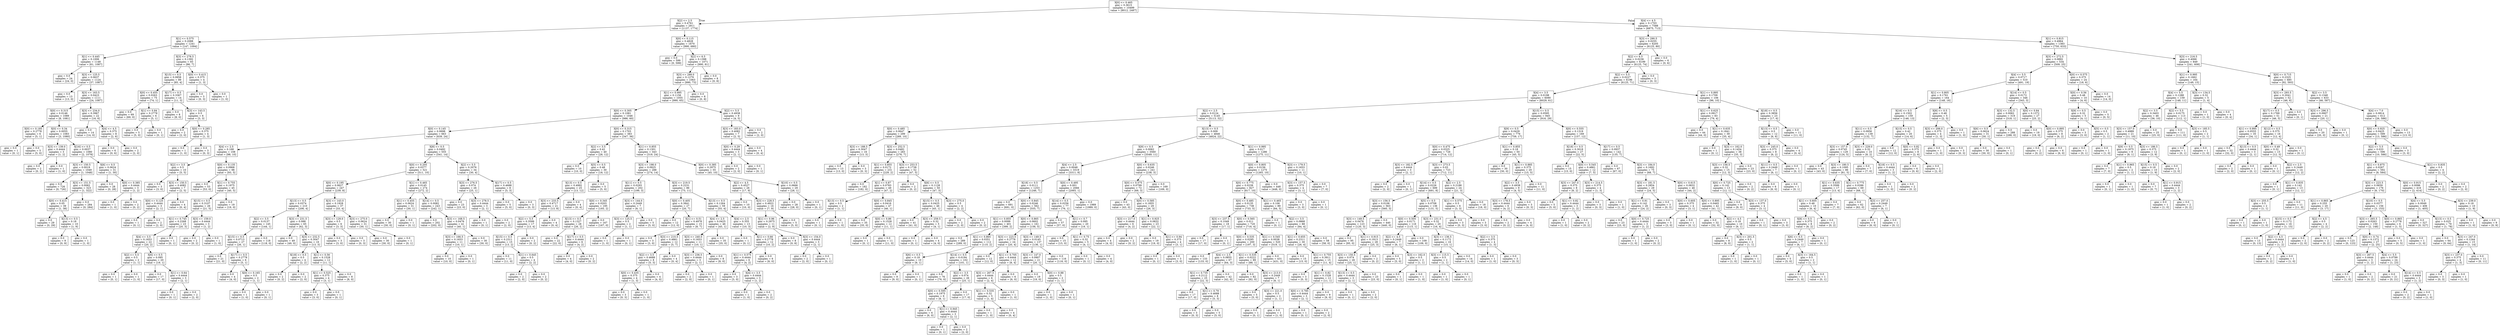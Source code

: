digraph Tree {
node [shape=box] ;
0 [label="X[0] <= 0.465\ngini = 0.3615\nsamples = 10499\nvalue = [8012, 2487]"] ;
1 [label="X[2] <= 2.5\ngini = 0.4761\nsamples = 2911\nvalue = [1137, 1774]"] ;
0 -> 1 [labeldistance=2.5, labelangle=45, headlabel="True"] ;
2 [label="X[1] <= 0.575\ngini = 0.2088\nsamples = 1241\nvalue = [147, 1094]"] ;
1 -> 2 ;
3 [label="X[1] <= 0.445\ngini = 0.1006\nsamples = 1148\nvalue = [61, 1087]"] ;
2 -> 3 ;
4 [label="gini = 0.0\nsamples = 24\nvalue = [24, 0]"] ;
3 -> 4 ;
5 [label="X[3] <= 125.5\ngini = 0.0637\nsamples = 1124\nvalue = [37, 1087]"] ;
3 -> 5 ;
6 [label="gini = 0.0\nsamples = 13\nvalue = [13, 0]"] ;
5 -> 6 ;
7 [label="X[3] <= 163.5\ngini = 0.0423\nsamples = 1111\nvalue = [24, 1087]"] ;
5 -> 7 ;
8 [label="X[0] <= 0.315\ngini = 0.0146\nsamples = 1089\nvalue = [8, 1081]"] ;
7 -> 8 ;
9 [label="X[0] <= 0.185\ngini = 0.2778\nsamples = 6\nvalue = [5, 1]"] ;
8 -> 9 ;
10 [label="gini = 0.0\nsamples = 1\nvalue = [0, 1]"] ;
9 -> 10 ;
11 [label="gini = 0.0\nsamples = 5\nvalue = [5, 0]"] ;
9 -> 11 ;
12 [label="X[0] <= 0.34\ngini = 0.0055\nsamples = 1083\nvalue = [3, 1080]"] ;
8 -> 12 ;
13 [label="X[3] <= 139.0\ngini = 0.4444\nsamples = 3\nvalue = [1, 2]"] ;
12 -> 13 ;
14 [label="gini = 0.0\nsamples = 2\nvalue = [0, 2]"] ;
13 -> 14 ;
15 [label="gini = 0.0\nsamples = 1\nvalue = [1, 0]"] ;
13 -> 15 ;
16 [label="X[16] <= 0.5\ngini = 0.0037\nsamples = 1080\nvalue = [2, 1078]"] ;
12 -> 16 ;
17 [label="X[3] <= 150.5\ngini = 0.0019\nsamples = 1049\nvalue = [1, 1048]"] ;
16 -> 17 ;
18 [label="gini = 0.0\nsamples = 726\nvalue = [0, 726]"] ;
17 -> 18 ;
19 [label="X[3] <= 151.5\ngini = 0.0062\nsamples = 323\nvalue = [1, 322]"] ;
17 -> 19 ;
20 [label="X[0] <= 0.415\ngini = 0.05\nsamples = 39\nvalue = [1, 38]"] ;
19 -> 20 ;
21 [label="gini = 0.0\nsamples = 29\nvalue = [0, 29]"] ;
20 -> 21 ;
22 [label="X[13] <= 0.5\ngini = 0.18\nsamples = 10\nvalue = [1, 9]"] ;
20 -> 22 ;
23 [label="gini = 0.0\nsamples = 9\nvalue = [0, 9]"] ;
22 -> 23 ;
24 [label="gini = 0.0\nsamples = 1\nvalue = [1, 0]"] ;
22 -> 24 ;
25 [label="gini = 0.0\nsamples = 284\nvalue = [0, 284]"] ;
19 -> 25 ;
26 [label="X[6] <= 0.5\ngini = 0.0624\nsamples = 31\nvalue = [1, 30]"] ;
16 -> 26 ;
27 [label="gini = 0.0\nsamples = 28\nvalue = [0, 28]"] ;
26 -> 27 ;
28 [label="X[0] <= 0.385\ngini = 0.4444\nsamples = 3\nvalue = [1, 2]"] ;
26 -> 28 ;
29 [label="gini = 0.0\nsamples = 1\nvalue = [1, 0]"] ;
28 -> 29 ;
30 [label="gini = 0.0\nsamples = 2\nvalue = [0, 2]"] ;
28 -> 30 ;
31 [label="X[3] <= 234.0\ngini = 0.3967\nsamples = 22\nvalue = [16, 6]"] ;
7 -> 31 ;
32 [label="gini = 0.0\nsamples = 14\nvalue = [14, 0]"] ;
31 -> 32 ;
33 [label="X[4] <= 4.5\ngini = 0.375\nsamples = 8\nvalue = [2, 6]"] ;
31 -> 33 ;
34 [label="gini = 0.0\nsamples = 6\nvalue = [0, 6]"] ;
33 -> 34 ;
35 [label="gini = 0.0\nsamples = 2\nvalue = [2, 0]"] ;
33 -> 35 ;
36 [label="X[3] <= 278.5\ngini = 0.1392\nsamples = 93\nvalue = [86, 7]"] ;
2 -> 36 ;
37 [label="X[15] <= 0.5\ngini = 0.0858\nsamples = 89\nvalue = [85, 4]"] ;
36 -> 37 ;
38 [label="X[0] <= 0.455\ngini = 0.0263\nsamples = 75\nvalue = [74, 1]"] ;
37 -> 38 ;
39 [label="gini = 0.0\nsamples = 69\nvalue = [69, 0]"] ;
38 -> 39 ;
40 [label="X[1] <= 0.84\ngini = 0.2778\nsamples = 6\nvalue = [5, 1]"] ;
38 -> 40 ;
41 [label="gini = 0.0\nsamples = 5\nvalue = [5, 0]"] ;
40 -> 41 ;
42 [label="gini = 0.0\nsamples = 1\nvalue = [0, 1]"] ;
40 -> 42 ;
43 [label="X[17] <= 0.5\ngini = 0.3367\nsamples = 14\nvalue = [11, 3]"] ;
37 -> 43 ;
44 [label="gini = 0.0\nsamples = 8\nvalue = [8, 0]"] ;
43 -> 44 ;
45 [label="X[3] <= 143.5\ngini = 0.5\nsamples = 6\nvalue = [3, 3]"] ;
43 -> 45 ;
46 [label="gini = 0.0\nsamples = 2\nvalue = [2, 0]"] ;
45 -> 46 ;
47 [label="X[0] <= 0.285\ngini = 0.375\nsamples = 4\nvalue = [1, 3]"] ;
45 -> 47 ;
48 [label="gini = 0.0\nsamples = 1\nvalue = [1, 0]"] ;
47 -> 48 ;
49 [label="gini = 0.0\nsamples = 3\nvalue = [0, 3]"] ;
47 -> 49 ;
50 [label="X[0] <= 0.415\ngini = 0.375\nsamples = 4\nvalue = [1, 3]"] ;
36 -> 50 ;
51 [label="gini = 0.0\nsamples = 3\nvalue = [0, 3]"] ;
50 -> 51 ;
52 [label="gini = 0.0\nsamples = 1\nvalue = [1, 0]"] ;
50 -> 52 ;
53 [label="X[0] <= 0.115\ngini = 0.4828\nsamples = 1670\nvalue = [990, 680]"] ;
1 -> 53 ;
54 [label="gini = 0.0\nsamples = 599\nvalue = [0, 599]"] ;
53 -> 54 ;
55 [label="X[2] <= 6.5\ngini = 0.1398\nsamples = 1071\nvalue = [990, 81]"] ;
53 -> 55 ;
56 [label="X[3] <= 289.0\ngini = 0.1279\nsamples = 1063\nvalue = [990, 73]"] ;
55 -> 56 ;
57 [label="X[1] <= 0.995\ngini = 0.1156\nsamples = 1055\nvalue = [990, 65]"] ;
56 -> 57 ;
58 [label="X[0] <= 0.305\ngini = 0.1081\nsamples = 1046\nvalue = [986, 60]"] ;
57 -> 58 ;
59 [label="X[0] <= 0.145\ngini = 0.0698\nsamples = 663\nvalue = [639, 24]"] ;
58 -> 59 ;
60 [label="X[4] <= 2.5\ngini = 0.168\nsamples = 108\nvalue = [98, 10]"] ;
59 -> 60 ;
61 [label="X[2] <= 3.5\ngini = 0.5\nsamples = 10\nvalue = [5, 5]"] ;
60 -> 61 ;
62 [label="gini = 0.0\nsamples = 3\nvalue = [3, 0]"] ;
61 -> 62 ;
63 [label="X[3] <= 150.5\ngini = 0.4082\nsamples = 7\nvalue = [2, 5]"] ;
61 -> 63 ;
64 [label="X[0] <= 0.125\ngini = 0.4444\nsamples = 3\nvalue = [2, 1]"] ;
63 -> 64 ;
65 [label="gini = 0.0\nsamples = 1\nvalue = [0, 1]"] ;
64 -> 65 ;
66 [label="gini = 0.0\nsamples = 2\nvalue = [2, 0]"] ;
64 -> 66 ;
67 [label="gini = 0.0\nsamples = 4\nvalue = [0, 4]"] ;
63 -> 67 ;
68 [label="X[0] <= 0.135\ngini = 0.0968\nsamples = 98\nvalue = [93, 5]"] ;
60 -> 68 ;
69 [label="gini = 0.0\nsamples = 53\nvalue = [53, 0]"] ;
68 -> 69 ;
70 [label="X[1] <= 0.755\ngini = 0.1975\nsamples = 45\nvalue = [40, 5]"] ;
68 -> 70 ;
71 [label="X[15] <= 0.5\ngini = 0.3107\nsamples = 26\nvalue = [21, 5]"] ;
70 -> 71 ;
72 [label="X[1] <= 0.745\ngini = 0.2268\nsamples = 23\nvalue = [20, 3]"] ;
71 -> 72 ;
73 [label="X[4] <= 3.5\ngini = 0.1653\nsamples = 22\nvalue = [20, 2]"] ;
72 -> 73 ;
74 [label="X[2] <= 5.5\ngini = 0.5\nsamples = 2\nvalue = [1, 1]"] ;
73 -> 74 ;
75 [label="gini = 0.0\nsamples = 1\nvalue = [0, 1]"] ;
74 -> 75 ;
76 [label="gini = 0.0\nsamples = 1\nvalue = [1, 0]"] ;
74 -> 76 ;
77 [label="X[6] <= 0.5\ngini = 0.095\nsamples = 20\nvalue = [19, 1]"] ;
73 -> 77 ;
78 [label="gini = 0.0\nsamples = 17\nvalue = [17, 0]"] ;
77 -> 78 ;
79 [label="X[1] <= 0.64\ngini = 0.4444\nsamples = 3\nvalue = [2, 1]"] ;
77 -> 79 ;
80 [label="gini = 0.0\nsamples = 1\nvalue = [0, 1]"] ;
79 -> 80 ;
81 [label="gini = 0.0\nsamples = 2\nvalue = [2, 0]"] ;
79 -> 81 ;
82 [label="gini = 0.0\nsamples = 1\nvalue = [0, 1]"] ;
72 -> 82 ;
83 [label="X[3] <= 159.0\ngini = 0.4444\nsamples = 3\nvalue = [1, 2]"] ;
71 -> 83 ;
84 [label="gini = 0.0\nsamples = 2\nvalue = [0, 2]"] ;
83 -> 84 ;
85 [label="gini = 0.0\nsamples = 1\nvalue = [1, 0]"] ;
83 -> 85 ;
86 [label="gini = 0.0\nsamples = 19\nvalue = [19, 0]"] ;
70 -> 86 ;
87 [label="X[8] <= 0.5\ngini = 0.0492\nsamples = 555\nvalue = [541, 14]"] ;
59 -> 87 ;
88 [label="X[0] <= 0.205\ngini = 0.0377\nsamples = 521\nvalue = [511, 10]"] ;
87 -> 88 ;
89 [label="X[0] <= 0.195\ngini = 0.0627\nsamples = 247\nvalue = [239, 8]"] ;
88 -> 89 ;
90 [label="X[13] <= 0.5\ngini = 0.0374\nsamples = 210\nvalue = [206, 4]"] ;
89 -> 90 ;
91 [label="X[2] <= 3.5\ngini = 0.0137\nsamples = 145\nvalue = [144, 1]"] ;
90 -> 91 ;
92 [label="X[15] <= 0.5\ngini = 0.0713\nsamples = 27\nvalue = [26, 1]"] ;
91 -> 92 ;
93 [label="gini = 0.0\nsamples = 21\nvalue = [21, 0]"] ;
92 -> 93 ;
94 [label="X[17] <= 0.5\ngini = 0.2778\nsamples = 6\nvalue = [5, 1]"] ;
92 -> 94 ;
95 [label="gini = 0.0\nsamples = 4\nvalue = [4, 0]"] ;
94 -> 95 ;
96 [label="X[0] <= 0.165\ngini = 0.5\nsamples = 2\nvalue = [1, 1]"] ;
94 -> 96 ;
97 [label="gini = 0.0\nsamples = 1\nvalue = [1, 0]"] ;
96 -> 97 ;
98 [label="gini = 0.0\nsamples = 1\nvalue = [0, 1]"] ;
96 -> 98 ;
99 [label="gini = 0.0\nsamples = 118\nvalue = [118, 0]"] ;
91 -> 99 ;
100 [label="X[3] <= 231.5\ngini = 0.088\nsamples = 65\nvalue = [62, 3]"] ;
90 -> 100 ;
101 [label="gini = 0.0\nsamples = 49\nvalue = [49, 0]"] ;
100 -> 101 ;
102 [label="X[3] <= 232.5\ngini = 0.3047\nsamples = 16\nvalue = [13, 3]"] ;
100 -> 102 ;
103 [label="X[18] <= 0.5\ngini = 0.5\nsamples = 4\nvalue = [2, 2]"] ;
102 -> 103 ;
104 [label="gini = 0.0\nsamples = 2\nvalue = [0, 2]"] ;
103 -> 104 ;
105 [label="gini = 0.0\nsamples = 2\nvalue = [2, 0]"] ;
103 -> 105 ;
106 [label="X[1] <= 0.56\ngini = 0.1528\nsamples = 12\nvalue = [11, 1]"] ;
102 -> 106 ;
107 [label="X[1] <= 0.525\ngini = 0.375\nsamples = 4\nvalue = [3, 1]"] ;
106 -> 107 ;
108 [label="gini = 0.0\nsamples = 3\nvalue = [3, 0]"] ;
107 -> 108 ;
109 [label="gini = 0.0\nsamples = 1\nvalue = [0, 1]"] ;
107 -> 109 ;
110 [label="gini = 0.0\nsamples = 8\nvalue = [8, 0]"] ;
106 -> 110 ;
111 [label="X[3] <= 143.0\ngini = 0.1928\nsamples = 37\nvalue = [33, 4]"] ;
89 -> 111 ;
112 [label="X[3] <= 129.0\ngini = 0.5\nsamples = 6\nvalue = [3, 3]"] ;
111 -> 112 ;
113 [label="gini = 0.0\nsamples = 3\nvalue = [3, 0]"] ;
112 -> 113 ;
114 [label="gini = 0.0\nsamples = 3\nvalue = [0, 3]"] ;
112 -> 114 ;
115 [label="X[3] <= 275.0\ngini = 0.0624\nsamples = 31\nvalue = [30, 1]"] ;
111 -> 115 ;
116 [label="gini = 0.0\nsamples = 30\nvalue = [30, 0]"] ;
115 -> 116 ;
117 [label="gini = 0.0\nsamples = 1\nvalue = [0, 1]"] ;
115 -> 117 ;
118 [label="X[1] <= 0.465\ngini = 0.0145\nsamples = 274\nvalue = [272, 2]"] ;
88 -> 118 ;
119 [label="X[1] <= 0.455\ngini = 0.0624\nsamples = 31\nvalue = [30, 1]"] ;
118 -> 119 ;
120 [label="gini = 0.0\nsamples = 30\nvalue = [30, 0]"] ;
119 -> 120 ;
121 [label="gini = 0.0\nsamples = 1\nvalue = [0, 1]"] ;
119 -> 121 ;
122 [label="X[14] <= 0.5\ngini = 0.0082\nsamples = 243\nvalue = [242, 1]"] ;
118 -> 122 ;
123 [label="gini = 0.0\nsamples = 202\nvalue = [202, 0]"] ;
122 -> 123 ;
124 [label="X[3] <= 168.5\ngini = 0.0476\nsamples = 41\nvalue = [40, 1]"] ;
122 -> 124 ;
125 [label="X[3] <= 166.5\ngini = 0.1653\nsamples = 11\nvalue = [10, 1]"] ;
124 -> 125 ;
126 [label="gini = 0.0\nsamples = 10\nvalue = [10, 0]"] ;
125 -> 126 ;
127 [label="gini = 0.0\nsamples = 1\nvalue = [0, 1]"] ;
125 -> 127 ;
128 [label="gini = 0.0\nsamples = 30\nvalue = [30, 0]"] ;
124 -> 128 ;
129 [label="X[2] <= 5.5\ngini = 0.2076\nsamples = 34\nvalue = [30, 4]"] ;
87 -> 129 ;
130 [label="X[3] <= 276.5\ngini = 0.074\nsamples = 26\nvalue = [25, 1]"] ;
129 -> 130 ;
131 [label="gini = 0.0\nsamples = 23\nvalue = [23, 0]"] ;
130 -> 131 ;
132 [label="X[3] <= 278.5\ngini = 0.4444\nsamples = 3\nvalue = [2, 1]"] ;
130 -> 132 ;
133 [label="gini = 0.0\nsamples = 1\nvalue = [0, 1]"] ;
132 -> 133 ;
134 [label="gini = 0.0\nsamples = 2\nvalue = [2, 0]"] ;
132 -> 134 ;
135 [label="X[17] <= 0.5\ngini = 0.4688\nsamples = 8\nvalue = [5, 3]"] ;
129 -> 135 ;
136 [label="gini = 0.0\nsamples = 5\nvalue = [5, 0]"] ;
135 -> 136 ;
137 [label="gini = 0.0\nsamples = 3\nvalue = [0, 3]"] ;
135 -> 137 ;
138 [label="X[0] <= 0.315\ngini = 0.1703\nsamples = 383\nvalue = [347, 36]"] ;
58 -> 138 ;
139 [label="X[2] <= 3.5\ngini = 0.42\nsamples = 40\nvalue = [28, 12]"] ;
138 -> 139 ;
140 [label="gini = 0.0\nsamples = 10\nvalue = [10, 0]"] ;
139 -> 140 ;
141 [label="X[5] <= 0.5\ngini = 0.48\nsamples = 30\nvalue = [18, 12]"] ;
139 -> 141 ;
142 [label="X[13] <= 0.5\ngini = 0.4992\nsamples = 25\nvalue = [13, 12]"] ;
141 -> 142 ;
143 [label="X[3] <= 233.5\ngini = 0.4717\nsamples = 21\nvalue = [13, 8]"] ;
142 -> 143 ;
144 [label="X[2] <= 5.5\ngini = 0.3599\nsamples = 17\nvalue = [13, 4]"] ;
143 -> 144 ;
145 [label="X[15] <= 0.5\ngini = 0.2311\nsamples = 15\nvalue = [13, 2]"] ;
144 -> 145 ;
146 [label="gini = 0.0\nsamples = 11\nvalue = [11, 0]"] ;
145 -> 146 ;
147 [label="X[1] <= 0.645\ngini = 0.5\nsamples = 4\nvalue = [2, 2]"] ;
145 -> 147 ;
148 [label="gini = 0.0\nsamples = 2\nvalue = [2, 0]"] ;
147 -> 148 ;
149 [label="gini = 0.0\nsamples = 2\nvalue = [0, 2]"] ;
147 -> 149 ;
150 [label="gini = 0.0\nsamples = 2\nvalue = [0, 2]"] ;
144 -> 150 ;
151 [label="gini = 0.0\nsamples = 4\nvalue = [0, 4]"] ;
143 -> 151 ;
152 [label="gini = 0.0\nsamples = 4\nvalue = [0, 4]"] ;
142 -> 152 ;
153 [label="gini = 0.0\nsamples = 5\nvalue = [5, 0]"] ;
141 -> 153 ;
154 [label="X[1] <= 0.855\ngini = 0.1301\nsamples = 343\nvalue = [319, 24]"] ;
138 -> 154 ;
155 [label="X[3] <= 198.0\ngini = 0.0925\nsamples = 288\nvalue = [274, 14]"] ;
154 -> 155 ;
156 [label="X[11] <= 0.5\ngini = 0.0293\nsamples = 202\nvalue = [199, 3]"] ;
155 -> 156 ;
157 [label="X[0] <= 0.345\ngini = 0.0203\nsamples = 195\nvalue = [193, 2]"] ;
156 -> 157 ;
158 [label="X[13] <= 0.5\ngini = 0.1327\nsamples = 28\nvalue = [26, 2]"] ;
157 -> 158 ;
159 [label="gini = 0.0\nsamples = 22\nvalue = [22, 0]"] ;
158 -> 159 ;
160 [label="X[17] <= 0.5\ngini = 0.4444\nsamples = 6\nvalue = [4, 2]"] ;
158 -> 160 ;
161 [label="gini = 0.0\nsamples = 4\nvalue = [4, 0]"] ;
160 -> 161 ;
162 [label="gini = 0.0\nsamples = 2\nvalue = [0, 2]"] ;
160 -> 162 ;
163 [label="gini = 0.0\nsamples = 167\nvalue = [167, 0]"] ;
157 -> 163 ;
164 [label="X[3] <= 144.0\ngini = 0.2449\nsamples = 7\nvalue = [6, 1]"] ;
156 -> 164 ;
165 [label="X[3] <= 125.5\ngini = 0.5\nsamples = 2\nvalue = [1, 1]"] ;
164 -> 165 ;
166 [label="gini = 0.0\nsamples = 1\nvalue = [1, 0]"] ;
165 -> 166 ;
167 [label="gini = 0.0\nsamples = 1\nvalue = [0, 1]"] ;
165 -> 167 ;
168 [label="gini = 0.0\nsamples = 5\nvalue = [5, 0]"] ;
164 -> 168 ;
169 [label="X[3] <= 219.5\ngini = 0.2231\nsamples = 86\nvalue = [75, 11]"] ;
155 -> 169 ;
170 [label="X[0] <= 0.405\ngini = 0.3841\nsamples = 27\nvalue = [20, 7]"] ;
169 -> 170 ;
171 [label="gini = 0.0\nsamples = 12\nvalue = [12, 0]"] ;
170 -> 171 ;
172 [label="X[1] <= 0.51\ngini = 0.4978\nsamples = 15\nvalue = [8, 7]"] ;
170 -> 172 ;
173 [label="gini = 0.0\nsamples = 3\nvalue = [3, 0]"] ;
172 -> 173 ;
174 [label="X[3] <= 210.5\ngini = 0.4861\nsamples = 12\nvalue = [5, 7]"] ;
172 -> 174 ;
175 [label="X[2] <= 3.5\ngini = 0.4688\nsamples = 8\nvalue = [5, 3]"] ;
174 -> 175 ;
176 [label="X[0] <= 0.435\ngini = 0.375\nsamples = 4\nvalue = [1, 3]"] ;
175 -> 176 ;
177 [label="gini = 0.0\nsamples = 3\nvalue = [0, 3]"] ;
176 -> 177 ;
178 [label="gini = 0.0\nsamples = 1\nvalue = [1, 0]"] ;
176 -> 178 ;
179 [label="gini = 0.0\nsamples = 4\nvalue = [4, 0]"] ;
175 -> 179 ;
180 [label="gini = 0.0\nsamples = 4\nvalue = [0, 4]"] ;
174 -> 180 ;
181 [label="X[13] <= 0.5\ngini = 0.1264\nsamples = 59\nvalue = [55, 4]"] ;
169 -> 181 ;
182 [label="X[4] <= 2.5\ngini = 0.0425\nsamples = 46\nvalue = [45, 1]"] ;
181 -> 182 ;
183 [label="X[3] <= 240.0\ngini = 0.1653\nsamples = 11\nvalue = [10, 1]"] ;
182 -> 183 ;
184 [label="X[3] <= 236.5\ngini = 0.4444\nsamples = 3\nvalue = [2, 1]"] ;
183 -> 184 ;
185 [label="gini = 0.0\nsamples = 2\nvalue = [2, 0]"] ;
184 -> 185 ;
186 [label="gini = 0.0\nsamples = 1\nvalue = [0, 1]"] ;
184 -> 186 ;
187 [label="gini = 0.0\nsamples = 8\nvalue = [8, 0]"] ;
183 -> 187 ;
188 [label="gini = 0.0\nsamples = 35\nvalue = [35, 0]"] ;
182 -> 188 ;
189 [label="X[4] <= 2.5\ngini = 0.355\nsamples = 13\nvalue = [10, 3]"] ;
181 -> 189 ;
190 [label="gini = 0.0\nsamples = 1\nvalue = [0, 1]"] ;
189 -> 190 ;
191 [label="X[1] <= 0.66\ngini = 0.2778\nsamples = 12\nvalue = [10, 2]"] ;
189 -> 191 ;
192 [label="X[1] <= 0.575\ngini = 0.4444\nsamples = 6\nvalue = [4, 2]"] ;
191 -> 192 ;
193 [label="gini = 0.0\nsamples = 3\nvalue = [3, 0]"] ;
192 -> 193 ;
194 [label="X[4] <= 3.5\ngini = 0.4444\nsamples = 3\nvalue = [1, 2]"] ;
192 -> 194 ;
195 [label="gini = 0.0\nsamples = 1\nvalue = [1, 0]"] ;
194 -> 195 ;
196 [label="gini = 0.0\nsamples = 2\nvalue = [0, 2]"] ;
194 -> 196 ;
197 [label="gini = 0.0\nsamples = 6\nvalue = [6, 0]"] ;
191 -> 197 ;
198 [label="X[0] <= 0.385\ngini = 0.2975\nsamples = 55\nvalue = [45, 10]"] ;
154 -> 198 ;
199 [label="X[2] <= 4.5\ngini = 0.4527\nsamples = 26\nvalue = [17, 9]"] ;
198 -> 199 ;
200 [label="gini = 0.0\nsamples = 10\nvalue = [10, 0]"] ;
199 -> 200 ;
201 [label="X[3] <= 228.5\ngini = 0.4922\nsamples = 16\nvalue = [7, 9]"] ;
199 -> 201 ;
202 [label="X[1] <= 0.96\ngini = 0.2975\nsamples = 11\nvalue = [2, 9]"] ;
201 -> 202 ;
203 [label="gini = 0.0\nsamples = 8\nvalue = [0, 8]"] ;
202 -> 203 ;
204 [label="X[3] <= 154.0\ngini = 0.4444\nsamples = 3\nvalue = [2, 1]"] ;
202 -> 204 ;
205 [label="gini = 0.0\nsamples = 2\nvalue = [2, 0]"] ;
204 -> 205 ;
206 [label="gini = 0.0\nsamples = 1\nvalue = [0, 1]"] ;
204 -> 206 ;
207 [label="gini = 0.0\nsamples = 5\nvalue = [5, 0]"] ;
201 -> 207 ;
208 [label="X[10] <= 0.5\ngini = 0.0666\nsamples = 29\nvalue = [28, 1]"] ;
198 -> 208 ;
209 [label="gini = 0.0\nsamples = 28\nvalue = [28, 0]"] ;
208 -> 209 ;
210 [label="gini = 0.0\nsamples = 1\nvalue = [0, 1]"] ;
208 -> 210 ;
211 [label="X[2] <= 5.5\ngini = 0.4938\nsamples = 9\nvalue = [4, 5]"] ;
57 -> 211 ;
212 [label="X[3] <= 183.0\ngini = 0.4082\nsamples = 7\nvalue = [2, 5]"] ;
211 -> 212 ;
213 [label="X[0] <= 0.29\ngini = 0.4444\nsamples = 3\nvalue = [2, 1]"] ;
212 -> 213 ;
214 [label="gini = 0.0\nsamples = 2\nvalue = [2, 0]"] ;
213 -> 214 ;
215 [label="gini = 0.0\nsamples = 1\nvalue = [0, 1]"] ;
213 -> 215 ;
216 [label="gini = 0.0\nsamples = 4\nvalue = [0, 4]"] ;
212 -> 216 ;
217 [label="gini = 0.0\nsamples = 2\nvalue = [2, 0]"] ;
211 -> 217 ;
218 [label="gini = 0.0\nsamples = 8\nvalue = [0, 8]"] ;
56 -> 218 ;
219 [label="gini = 0.0\nsamples = 8\nvalue = [0, 8]"] ;
55 -> 219 ;
220 [label="X[4] <= 4.5\ngini = 0.1703\nsamples = 7588\nvalue = [6875, 713]"] ;
0 -> 220 [labeldistance=2.5, labelangle=-45, headlabel="False"] ;
221 [label="X[3] <= 290.5\ngini = 0.0255\nsamples = 6205\nvalue = [6125, 80]"] ;
220 -> 221 ;
222 [label="X[2] <= 6.5\ngini = 0.0236\nsamples = 6199\nvalue = [6125, 74]"] ;
221 -> 222 ;
223 [label="X[2] <= 5.5\ngini = 0.0227\nsamples = 6196\nvalue = [6125, 71]"] ;
222 -> 223 ;
224 [label="X[4] <= 3.5\ngini = 0.0198\nsamples = 6090\nvalue = [6029, 61]"] ;
223 -> 224 ;
225 [label="X[2] <= 2.5\ngini = 0.0124\nsamples = 5145\nvalue = [5113, 32]"] ;
224 -> 225 ;
226 [label="X[0] <= 0.485\ngini = 0.0647\nsamples = 299\nvalue = [289, 10]"] ;
225 -> 226 ;
227 [label="X[3] <= 188.5\ngini = 0.3047\nsamples = 16\nvalue = [13, 3]"] ;
226 -> 227 ;
228 [label="gini = 0.0\nsamples = 13\nvalue = [13, 0]"] ;
227 -> 228 ;
229 [label="gini = 0.0\nsamples = 3\nvalue = [0, 3]"] ;
227 -> 229 ;
230 [label="X[3] <= 252.5\ngini = 0.0482\nsamples = 283\nvalue = [276, 7]"] ;
226 -> 230 ;
231 [label="X[1] <= 0.855\ngini = 0.0172\nsamples = 231\nvalue = [229, 2]"] ;
230 -> 231 ;
232 [label="gini = 0.0\nsamples = 182\nvalue = [182, 0]"] ;
231 -> 232 ;
233 [label="X[1] <= 0.87\ngini = 0.0783\nsamples = 49\nvalue = [47, 2]"] ;
231 -> 233 ;
234 [label="X[13] <= 0.5\ngini = 0.5\nsamples = 2\nvalue = [1, 1]"] ;
233 -> 234 ;
235 [label="gini = 0.0\nsamples = 1\nvalue = [0, 1]"] ;
234 -> 235 ;
236 [label="gini = 0.0\nsamples = 1\nvalue = [1, 0]"] ;
234 -> 236 ;
237 [label="X[0] <= 0.845\ngini = 0.0416\nsamples = 47\nvalue = [46, 1]"] ;
233 -> 237 ;
238 [label="gini = 0.0\nsamples = 35\nvalue = [35, 0]"] ;
237 -> 238 ;
239 [label="X[0] <= 0.86\ngini = 0.1528\nsamples = 12\nvalue = [11, 1]"] ;
237 -> 239 ;
240 [label="gini = 0.0\nsamples = 1\nvalue = [0, 1]"] ;
239 -> 240 ;
241 [label="gini = 0.0\nsamples = 11\nvalue = [11, 0]"] ;
239 -> 241 ;
242 [label="X[3] <= 253.5\ngini = 0.1738\nsamples = 52\nvalue = [47, 5]"] ;
230 -> 242 ;
243 [label="gini = 0.0\nsamples = 2\nvalue = [0, 2]"] ;
242 -> 243 ;
244 [label="X[6] <= 0.5\ngini = 0.1128\nsamples = 50\nvalue = [47, 3]"] ;
242 -> 244 ;
245 [label="X[15] <= 0.5\ngini = 0.0425\nsamples = 46\nvalue = [45, 1]"] ;
244 -> 245 ;
246 [label="gini = 0.0\nsamples = 41\nvalue = [41, 0]"] ;
245 -> 246 ;
247 [label="X[3] <= 259.5\ngini = 0.32\nsamples = 5\nvalue = [4, 1]"] ;
245 -> 247 ;
248 [label="gini = 0.0\nsamples = 1\nvalue = [0, 1]"] ;
247 -> 248 ;
249 [label="gini = 0.0\nsamples = 4\nvalue = [4, 0]"] ;
247 -> 249 ;
250 [label="X[3] <= 275.0\ngini = 0.5\nsamples = 4\nvalue = [2, 2]"] ;
244 -> 250 ;
251 [label="gini = 0.0\nsamples = 2\nvalue = [2, 0]"] ;
250 -> 251 ;
252 [label="gini = 0.0\nsamples = 2\nvalue = [0, 2]"] ;
250 -> 252 ;
253 [label="X[13] <= 0.5\ngini = 0.009\nsamples = 4846\nvalue = [4824, 22]"] ;
225 -> 253 ;
254 [label="X[9] <= 0.5\ngini = 0.0062\nsamples = 3560\nvalue = [3549, 11]"] ;
253 -> 254 ;
255 [label="X[4] <= 2.5\ngini = 0.0048\nsamples = 3319\nvalue = [3311, 8]"] ;
254 -> 255 ;
256 [label="X[18] <= 0.5\ngini = 0.0111\nsamples = 1253\nvalue = [1246, 7]"] ;
255 -> 256 ;
257 [label="gini = 0.0\nsamples = 691\nvalue = [691, 0]"] ;
256 -> 257 ;
258 [label="X[0] <= 0.845\ngini = 0.0246\nsamples = 562\nvalue = [555, 7]"] ;
256 -> 258 ;
259 [label="X[1] <= 0.855\ngini = 0.0099\nsamples = 401\nvalue = [399, 2]"] ;
258 -> 259 ;
260 [label="gini = 0.0\nsamples = 289\nvalue = [289, 0]"] ;
259 -> 260 ;
261 [label="X[1] <= 0.865\ngini = 0.0351\nsamples = 112\nvalue = [110, 2]"] ;
259 -> 261 ;
262 [label="X[6] <= 0.5\ngini = 0.18\nsamples = 10\nvalue = [9, 1]"] ;
261 -> 262 ;
263 [label="gini = 0.0\nsamples = 9\nvalue = [9, 0]"] ;
262 -> 263 ;
264 [label="gini = 0.0\nsamples = 1\nvalue = [0, 1]"] ;
262 -> 264 ;
265 [label="X[14] <= 0.5\ngini = 0.0194\nsamples = 102\nvalue = [101, 1]"] ;
261 -> 265 ;
266 [label="gini = 0.0\nsamples = 76\nvalue = [76, 0]"] ;
265 -> 266 ;
267 [label="X[2] <= 3.5\ngini = 0.074\nsamples = 26\nvalue = [25, 1]"] ;
265 -> 267 ;
268 [label="X[0] <= 0.595\ngini = 0.1975\nsamples = 9\nvalue = [8, 1]"] ;
267 -> 268 ;
269 [label="gini = 0.0\nsamples = 6\nvalue = [6, 0]"] ;
268 -> 269 ;
270 [label="X[1] <= 0.945\ngini = 0.4444\nsamples = 3\nvalue = [2, 1]"] ;
268 -> 270 ;
271 [label="gini = 0.0\nsamples = 1\nvalue = [0, 1]"] ;
270 -> 271 ;
272 [label="gini = 0.0\nsamples = 2\nvalue = [2, 0]"] ;
270 -> 272 ;
273 [label="gini = 0.0\nsamples = 17\nvalue = [17, 0]"] ;
267 -> 273 ;
274 [label="X[0] <= 0.865\ngini = 0.0602\nsamples = 161\nvalue = [156, 5]"] ;
258 -> 274 ;
275 [label="X[3] <= 223.5\ngini = 0.2778\nsamples = 24\nvalue = [20, 4]"] ;
274 -> 275 ;
276 [label="gini = 0.0\nsamples = 12\nvalue = [12, 0]"] ;
275 -> 276 ;
277 [label="X[1] <= 0.705\ngini = 0.4444\nsamples = 12\nvalue = [8, 4]"] ;
275 -> 277 ;
278 [label="X[3] <= 267.5\ngini = 0.4444\nsamples = 6\nvalue = [2, 4]"] ;
277 -> 278 ;
279 [label="X[1] <= 0.535\ngini = 0.32\nsamples = 5\nvalue = [1, 4]"] ;
278 -> 279 ;
280 [label="gini = 0.0\nsamples = 1\nvalue = [1, 0]"] ;
279 -> 280 ;
281 [label="gini = 0.0\nsamples = 4\nvalue = [0, 4]"] ;
279 -> 281 ;
282 [label="gini = 0.0\nsamples = 1\nvalue = [1, 0]"] ;
278 -> 282 ;
283 [label="gini = 0.0\nsamples = 6\nvalue = [6, 0]"] ;
277 -> 283 ;
284 [label="X[3] <= 149.5\ngini = 0.0145\nsamples = 137\nvalue = [136, 1]"] ;
274 -> 284 ;
285 [label="X[3] <= 147.0\ngini = 0.0907\nsamples = 21\nvalue = [20, 1]"] ;
284 -> 285 ;
286 [label="gini = 0.0\nsamples = 19\nvalue = [19, 0]"] ;
285 -> 286 ;
287 [label="X[0] <= 0.88\ngini = 0.5\nsamples = 2\nvalue = [1, 1]"] ;
285 -> 287 ;
288 [label="gini = 0.0\nsamples = 1\nvalue = [1, 0]"] ;
287 -> 288 ;
289 [label="gini = 0.0\nsamples = 1\nvalue = [0, 1]"] ;
287 -> 289 ;
290 [label="gini = 0.0\nsamples = 116\nvalue = [116, 0]"] ;
284 -> 290 ;
291 [label="X[0] <= 0.495\ngini = 0.001\nsamples = 2066\nvalue = [2065, 1]"] ;
255 -> 291 ;
292 [label="X[14] <= 0.5\ngini = 0.0256\nsamples = 77\nvalue = [76, 1]"] ;
291 -> 292 ;
293 [label="gini = 0.0\nsamples = 57\nvalue = [57, 0]"] ;
292 -> 293 ;
294 [label="X[1] <= 0.7\ngini = 0.095\nsamples = 20\nvalue = [19, 1]"] ;
292 -> 294 ;
295 [label="gini = 0.0\nsamples = 15\nvalue = [15, 0]"] ;
294 -> 295 ;
296 [label="X[1] <= 0.75\ngini = 0.32\nsamples = 5\nvalue = [4, 1]"] ;
294 -> 296 ;
297 [label="gini = 0.0\nsamples = 1\nvalue = [0, 1]"] ;
296 -> 297 ;
298 [label="gini = 0.0\nsamples = 4\nvalue = [4, 0]"] ;
296 -> 298 ;
299 [label="gini = 0.0\nsamples = 1989\nvalue = [1989, 0]"] ;
291 -> 299 ;
300 [label="X[0] <= 0.635\ngini = 0.0246\nsamples = 241\nvalue = [238, 3]"] ;
254 -> 300 ;
301 [label="X[0] <= 0.575\ngini = 0.0799\nsamples = 72\nvalue = [69, 3]"] ;
300 -> 301 ;
302 [label="gini = 0.0\nsamples = 43\nvalue = [43, 0]"] ;
301 -> 302 ;
303 [label="X[0] <= 0.585\ngini = 0.1855\nsamples = 29\nvalue = [26, 3]"] ;
301 -> 303 ;
304 [label="X[3] <= 217.0\ngini = 0.4444\nsamples = 6\nvalue = [4, 2]"] ;
303 -> 304 ;
305 [label="gini = 0.0\nsamples = 4\nvalue = [4, 0]"] ;
304 -> 305 ;
306 [label="gini = 0.0\nsamples = 2\nvalue = [0, 2]"] ;
304 -> 306 ;
307 [label="X[1] <= 0.925\ngini = 0.0832\nsamples = 23\nvalue = [22, 1]"] ;
303 -> 307 ;
308 [label="gini = 0.0\nsamples = 19\nvalue = [19, 0]"] ;
307 -> 308 ;
309 [label="X[1] <= 0.94\ngini = 0.375\nsamples = 4\nvalue = [3, 1]"] ;
307 -> 309 ;
310 [label="gini = 0.0\nsamples = 1\nvalue = [0, 1]"] ;
309 -> 310 ;
311 [label="gini = 0.0\nsamples = 3\nvalue = [3, 0]"] ;
309 -> 311 ;
312 [label="gini = 0.0\nsamples = 169\nvalue = [169, 0]"] ;
300 -> 312 ;
313 [label="X[1] <= 0.995\ngini = 0.017\nsamples = 1286\nvalue = [1275, 11]"] ;
253 -> 313 ;
314 [label="X[0] <= 0.805\ngini = 0.0156\nsamples = 1275\nvalue = [1265, 10]"] ;
313 -> 314 ;
315 [label="X[0] <= 0.775\ngini = 0.0239\nsamples = 827\nvalue = [817, 10]"] ;
314 -> 315 ;
316 [label="X[0] <= 0.485\ngini = 0.0135\nsamples = 738\nvalue = [733, 5]"] ;
315 -> 316 ;
317 [label="X[3] <= 237.5\ngini = 0.1049\nsamples = 18\nvalue = [17, 1]"] ;
316 -> 317 ;
318 [label="gini = 0.0\nsamples = 17\nvalue = [17, 0]"] ;
317 -> 318 ;
319 [label="gini = 0.0\nsamples = 1\nvalue = [0, 1]"] ;
317 -> 319 ;
320 [label="X[0] <= 0.565\ngini = 0.011\nsamples = 720\nvalue = [716, 4]"] ;
316 -> 320 ;
321 [label="X[0] <= 0.535\ngini = 0.0295\nsamples = 200\nvalue = [197, 3]"] ;
320 -> 321 ;
322 [label="gini = 0.0\nsamples = 133\nvalue = [133, 0]"] ;
321 -> 322 ;
323 [label="X[4] <= 2.5\ngini = 0.0855\nsamples = 67\nvalue = [64, 3]"] ;
321 -> 323 ;
324 [label="X[1] <= 0.735\ngini = 0.2112\nsamples = 25\nvalue = [22, 3]"] ;
323 -> 324 ;
325 [label="gini = 0.0\nsamples = 17\nvalue = [17, 0]"] ;
324 -> 325 ;
326 [label="X[1] <= 0.79\ngini = 0.4688\nsamples = 8\nvalue = [5, 3]"] ;
324 -> 326 ;
327 [label="gini = 0.0\nsamples = 3\nvalue = [0, 3]"] ;
326 -> 327 ;
328 [label="gini = 0.0\nsamples = 5\nvalue = [5, 0]"] ;
326 -> 328 ;
329 [label="gini = 0.0\nsamples = 42\nvalue = [42, 0]"] ;
323 -> 329 ;
330 [label="X[1] <= 0.545\ngini = 0.0038\nsamples = 520\nvalue = [519, 1]"] ;
320 -> 330 ;
331 [label="X[1] <= 0.535\ngini = 0.0222\nsamples = 89\nvalue = [88, 1]"] ;
330 -> 331 ;
332 [label="gini = 0.0\nsamples = 82\nvalue = [82, 0]"] ;
331 -> 332 ;
333 [label="X[3] <= 213.0\ngini = 0.2449\nsamples = 7\nvalue = [6, 1]"] ;
331 -> 333 ;
334 [label="gini = 0.0\nsamples = 5\nvalue = [5, 0]"] ;
333 -> 334 ;
335 [label="X[3] <= 221.0\ngini = 0.5\nsamples = 2\nvalue = [1, 1]"] ;
333 -> 335 ;
336 [label="gini = 0.0\nsamples = 1\nvalue = [0, 1]"] ;
335 -> 336 ;
337 [label="gini = 0.0\nsamples = 1\nvalue = [1, 0]"] ;
335 -> 337 ;
338 [label="gini = 0.0\nsamples = 431\nvalue = [431, 0]"] ;
330 -> 338 ;
339 [label="X[1] <= 0.465\ngini = 0.106\nsamples = 89\nvalue = [84, 5]"] ;
315 -> 339 ;
340 [label="gini = 0.0\nsamples = 1\nvalue = [0, 1]"] ;
339 -> 340 ;
341 [label="X[2] <= 3.5\ngini = 0.0868\nsamples = 88\nvalue = [84, 4]"] ;
339 -> 341 ;
342 [label="X[1] <= 0.655\ngini = 0.2311\nsamples = 30\nvalue = [26, 4]"] ;
341 -> 342 ;
343 [label="gini = 0.0\nsamples = 15\nvalue = [15, 0]"] ;
342 -> 343 ;
344 [label="X[1] <= 0.755\ngini = 0.3911\nsamples = 15\nvalue = [11, 4]"] ;
342 -> 344 ;
345 [label="gini = 0.0\nsamples = 3\nvalue = [0, 3]"] ;
344 -> 345 ;
346 [label="X[1] <= 0.82\ngini = 0.1528\nsamples = 12\nvalue = [11, 1]"] ;
344 -> 346 ;
347 [label="X[0] <= 0.785\ngini = 0.4444\nsamples = 3\nvalue = [2, 1]"] ;
346 -> 347 ;
348 [label="gini = 0.0\nsamples = 1\nvalue = [0, 1]"] ;
347 -> 348 ;
349 [label="gini = 0.0\nsamples = 2\nvalue = [2, 0]"] ;
347 -> 349 ;
350 [label="gini = 0.0\nsamples = 9\nvalue = [9, 0]"] ;
346 -> 350 ;
351 [label="gini = 0.0\nsamples = 58\nvalue = [58, 0]"] ;
341 -> 351 ;
352 [label="gini = 0.0\nsamples = 448\nvalue = [448, 0]"] ;
314 -> 352 ;
353 [label="X[3] <= 179.5\ngini = 0.1653\nsamples = 11\nvalue = [10, 1]"] ;
313 -> 353 ;
354 [label="X[3] <= 157.5\ngini = 0.375\nsamples = 4\nvalue = [3, 1]"] ;
353 -> 354 ;
355 [label="gini = 0.0\nsamples = 3\nvalue = [3, 0]"] ;
354 -> 355 ;
356 [label="gini = 0.0\nsamples = 1\nvalue = [0, 1]"] ;
354 -> 356 ;
357 [label="gini = 0.0\nsamples = 7\nvalue = [7, 0]"] ;
353 -> 357 ;
358 [label="X[15] <= 0.5\ngini = 0.0595\nsamples = 945\nvalue = [916, 29]"] ;
224 -> 358 ;
359 [label="X[9] <= 0.5\ngini = 0.0429\nsamples = 776\nvalue = [759, 17]"] ;
358 -> 359 ;
360 [label="X[0] <= 0.475\ngini = 0.0325\nsamples = 726\nvalue = [714, 12]"] ;
359 -> 360 ;
361 [label="X[3] <= 182.5\ngini = 0.4444\nsamples = 3\nvalue = [2, 1]"] ;
360 -> 361 ;
362 [label="gini = 0.0\nsamples = 2\nvalue = [2, 0]"] ;
361 -> 362 ;
363 [label="gini = 0.0\nsamples = 1\nvalue = [0, 1]"] ;
361 -> 363 ;
364 [label="X[3] <= 273.5\ngini = 0.03\nsamples = 723\nvalue = [712, 11]"] ;
360 -> 364 ;
365 [label="X[14] <= 0.5\ngini = 0.0226\nsamples = 699\nvalue = [691, 8]"] ;
364 -> 365 ;
366 [label="X[3] <= 156.5\ngini = 0.0106\nsamples = 563\nvalue = [560, 3]"] ;
365 -> 366 ;
367 [label="X[3] <= 149.5\ngini = 0.0476\nsamples = 123\nvalue = [120, 3]"] ;
366 -> 367 ;
368 [label="gini = 0.0\nsamples = 95\nvalue = [95, 0]"] ;
367 -> 368 ;
369 [label="X[1] <= 0.915\ngini = 0.1913\nsamples = 28\nvalue = [25, 3]"] ;
367 -> 369 ;
370 [label="X[3] <= 150.5\ngini = 0.074\nsamples = 26\nvalue = [25, 1]"] ;
369 -> 370 ;
371 [label="X[13] <= 0.5\ngini = 0.4444\nsamples = 3\nvalue = [2, 1]"] ;
370 -> 371 ;
372 [label="gini = 0.0\nsamples = 1\nvalue = [0, 1]"] ;
371 -> 372 ;
373 [label="gini = 0.0\nsamples = 2\nvalue = [2, 0]"] ;
371 -> 373 ;
374 [label="gini = 0.0\nsamples = 23\nvalue = [23, 0]"] ;
370 -> 374 ;
375 [label="gini = 0.0\nsamples = 2\nvalue = [0, 2]"] ;
369 -> 375 ;
376 [label="gini = 0.0\nsamples = 440\nvalue = [440, 0]"] ;
366 -> 376 ;
377 [label="X[5] <= 0.5\ngini = 0.0708\nsamples = 136\nvalue = [131, 5]"] ;
365 -> 377 ;
378 [label="X[0] <= 0.505\ngini = 0.0171\nsamples = 116\nvalue = [115, 1]"] ;
377 -> 378 ;
379 [label="X[2] <= 4.5\ngini = 0.2449\nsamples = 7\nvalue = [6, 1]"] ;
378 -> 379 ;
380 [label="gini = 0.0\nsamples = 5\nvalue = [5, 0]"] ;
379 -> 380 ;
381 [label="X[3] <= 162.0\ngini = 0.5\nsamples = 2\nvalue = [1, 1]"] ;
379 -> 381 ;
382 [label="gini = 0.0\nsamples = 1\nvalue = [0, 1]"] ;
381 -> 382 ;
383 [label="gini = 0.0\nsamples = 1\nvalue = [1, 0]"] ;
381 -> 383 ;
384 [label="gini = 0.0\nsamples = 109\nvalue = [109, 0]"] ;
378 -> 384 ;
385 [label="X[3] <= 231.0\ngini = 0.32\nsamples = 20\nvalue = [16, 4]"] ;
377 -> 385 ;
386 [label="X[3] <= 136.5\ngini = 0.1172\nsamples = 16\nvalue = [15, 1]"] ;
385 -> 386 ;
387 [label="X[3] <= 115.5\ngini = 0.5\nsamples = 2\nvalue = [1, 1]"] ;
386 -> 387 ;
388 [label="gini = 0.0\nsamples = 1\nvalue = [1, 0]"] ;
387 -> 388 ;
389 [label="gini = 0.0\nsamples = 1\nvalue = [0, 1]"] ;
387 -> 389 ;
390 [label="gini = 0.0\nsamples = 14\nvalue = [14, 0]"] ;
386 -> 390 ;
391 [label="X[2] <= 3.5\ngini = 0.375\nsamples = 4\nvalue = [1, 3]"] ;
385 -> 391 ;
392 [label="gini = 0.0\nsamples = 1\nvalue = [1, 0]"] ;
391 -> 392 ;
393 [label="gini = 0.0\nsamples = 3\nvalue = [0, 3]"] ;
391 -> 393 ;
394 [label="X[2] <= 2.5\ngini = 0.2188\nsamples = 24\nvalue = [21, 3]"] ;
364 -> 394 ;
395 [label="X[1] <= 0.575\ngini = 0.5\nsamples = 6\nvalue = [3, 3]"] ;
394 -> 395 ;
396 [label="gini = 0.0\nsamples = 3\nvalue = [0, 3]"] ;
395 -> 396 ;
397 [label="gini = 0.0\nsamples = 3\nvalue = [3, 0]"] ;
395 -> 397 ;
398 [label="gini = 0.0\nsamples = 18\nvalue = [18, 0]"] ;
394 -> 398 ;
399 [label="X[1] <= 0.855\ngini = 0.18\nsamples = 50\nvalue = [45, 5]"] ;
359 -> 399 ;
400 [label="gini = 0.0\nsamples = 30\nvalue = [30, 0]"] ;
399 -> 400 ;
401 [label="X[1] <= 0.885\ngini = 0.375\nsamples = 20\nvalue = [15, 5]"] ;
399 -> 401 ;
402 [label="X[2] <= 3.5\ngini = 0.4938\nsamples = 9\nvalue = [4, 5]"] ;
401 -> 402 ;
403 [label="X[3] <= 178.5\ngini = 0.4444\nsamples = 6\nvalue = [4, 2]"] ;
402 -> 403 ;
404 [label="gini = 0.0\nsamples = 2\nvalue = [0, 2]"] ;
403 -> 404 ;
405 [label="gini = 0.0\nsamples = 4\nvalue = [4, 0]"] ;
403 -> 405 ;
406 [label="gini = 0.0\nsamples = 3\nvalue = [0, 3]"] ;
402 -> 406 ;
407 [label="gini = 0.0\nsamples = 11\nvalue = [11, 0]"] ;
401 -> 407 ;
408 [label="X[0] <= 0.555\ngini = 0.1319\nsamples = 169\nvalue = [157, 12]"] ;
358 -> 408 ;
409 [label="X[18] <= 0.5\ngini = 0.3018\nsamples = 27\nvalue = [22, 5]"] ;
408 -> 409 ;
410 [label="gini = 0.0\nsamples = 15\nvalue = [15, 0]"] ;
409 -> 410 ;
411 [label="X[0] <= 0.545\ngini = 0.4861\nsamples = 12\nvalue = [7, 5]"] ;
409 -> 411 ;
412 [label="X[3] <= 247.0\ngini = 0.375\nsamples = 8\nvalue = [6, 2]"] ;
411 -> 412 ;
413 [label="gini = 0.0\nsamples = 5\nvalue = [5, 0]"] ;
412 -> 413 ;
414 [label="X[1] <= 0.82\ngini = 0.4444\nsamples = 3\nvalue = [1, 2]"] ;
412 -> 414 ;
415 [label="gini = 0.0\nsamples = 1\nvalue = [1, 0]"] ;
414 -> 415 ;
416 [label="gini = 0.0\nsamples = 2\nvalue = [0, 2]"] ;
414 -> 416 ;
417 [label="X[3] <= 214.5\ngini = 0.375\nsamples = 4\nvalue = [1, 3]"] ;
411 -> 417 ;
418 [label="gini = 0.0\nsamples = 3\nvalue = [0, 3]"] ;
417 -> 418 ;
419 [label="gini = 0.0\nsamples = 1\nvalue = [1, 0]"] ;
417 -> 419 ;
420 [label="X[17] <= 0.5\ngini = 0.0937\nsamples = 142\nvalue = [135, 7]"] ;
408 -> 420 ;
421 [label="gini = 0.0\nsamples = 67\nvalue = [67, 0]"] ;
420 -> 421 ;
422 [label="X[3] <= 184.0\ngini = 0.1692\nsamples = 75\nvalue = [68, 7]"] ;
420 -> 422 ;
423 [label="X[3] <= 181.5\ngini = 0.2854\nsamples = 29\nvalue = [24, 5]"] ;
422 -> 423 ;
424 [label="X[1] <= 0.91\ngini = 0.142\nsamples = 26\nvalue = [24, 2]"] ;
423 -> 424 ;
425 [label="gini = 0.0\nsamples = 23\nvalue = [23, 0]"] ;
424 -> 425 ;
426 [label="X[0] <= 0.725\ngini = 0.4444\nsamples = 3\nvalue = [1, 2]"] ;
424 -> 426 ;
427 [label="gini = 0.0\nsamples = 1\nvalue = [1, 0]"] ;
426 -> 427 ;
428 [label="gini = 0.0\nsamples = 2\nvalue = [0, 2]"] ;
426 -> 428 ;
429 [label="gini = 0.0\nsamples = 3\nvalue = [0, 3]"] ;
423 -> 429 ;
430 [label="X[0] <= 0.615\ngini = 0.0832\nsamples = 46\nvalue = [44, 2]"] ;
422 -> 430 ;
431 [label="X[0] <= 0.605\ngini = 0.375\nsamples = 4\nvalue = [3, 1]"] ;
430 -> 431 ;
432 [label="gini = 0.0\nsamples = 3\nvalue = [3, 0]"] ;
431 -> 432 ;
433 [label="gini = 0.0\nsamples = 1\nvalue = [0, 1]"] ;
431 -> 433 ;
434 [label="X[0] <= 0.895\ngini = 0.0465\nsamples = 42\nvalue = [41, 1]"] ;
430 -> 434 ;
435 [label="gini = 0.0\nsamples = 32\nvalue = [32, 0]"] ;
434 -> 435 ;
436 [label="X[2] <= 4.5\ngini = 0.18\nsamples = 10\nvalue = [9, 1]"] ;
434 -> 436 ;
437 [label="gini = 0.0\nsamples = 8\nvalue = [8, 0]"] ;
436 -> 437 ;
438 [label="X[3] <= 201.5\ngini = 0.5\nsamples = 2\nvalue = [1, 1]"] ;
436 -> 438 ;
439 [label="gini = 0.0\nsamples = 1\nvalue = [1, 0]"] ;
438 -> 439 ;
440 [label="gini = 0.0\nsamples = 1\nvalue = [0, 1]"] ;
438 -> 440 ;
441 [label="X[1] <= 0.895\ngini = 0.1709\nsamples = 106\nvalue = [96, 10]"] ;
223 -> 441 ;
442 [label="X[1] <= 0.625\ngini = 0.0917\nsamples = 83\nvalue = [79, 4]"] ;
441 -> 442 ;
443 [label="gini = 0.0\nsamples = 44\nvalue = [44, 0]"] ;
442 -> 443 ;
444 [label="X[1] <= 0.635\ngini = 0.1841\nsamples = 39\nvalue = [35, 4]"] ;
442 -> 444 ;
445 [label="gini = 0.0\nsamples = 1\nvalue = [0, 1]"] ;
444 -> 445 ;
446 [label="X[3] <= 162.0\ngini = 0.1454\nsamples = 38\nvalue = [35, 3]"] ;
444 -> 446 ;
447 [label="X[3] <= 156.5\ngini = 0.32\nsamples = 15\nvalue = [12, 3]"] ;
446 -> 447 ;
448 [label="X[0] <= 0.725\ngini = 0.142\nsamples = 13\nvalue = [12, 1]"] ;
447 -> 448 ;
449 [label="gini = 0.0\nsamples = 9\nvalue = [9, 0]"] ;
448 -> 449 ;
450 [label="X[3] <= 137.0\ngini = 0.375\nsamples = 4\nvalue = [3, 1]"] ;
448 -> 450 ;
451 [label="gini = 0.0\nsamples = 1\nvalue = [0, 1]"] ;
450 -> 451 ;
452 [label="gini = 0.0\nsamples = 3\nvalue = [3, 0]"] ;
450 -> 452 ;
453 [label="gini = 0.0\nsamples = 2\nvalue = [0, 2]"] ;
447 -> 453 ;
454 [label="gini = 0.0\nsamples = 23\nvalue = [23, 0]"] ;
446 -> 454 ;
455 [label="X[18] <= 0.5\ngini = 0.3856\nsamples = 23\nvalue = [17, 6]"] ;
441 -> 455 ;
456 [label="X[13] <= 0.5\ngini = 0.5\nsamples = 12\nvalue = [6, 6]"] ;
455 -> 456 ;
457 [label="X[3] <= 245.0\ngini = 0.375\nsamples = 8\nvalue = [6, 2]"] ;
456 -> 457 ;
458 [label="X[11] <= 0.5\ngini = 0.2449\nsamples = 7\nvalue = [6, 1]"] ;
457 -> 458 ;
459 [label="gini = 0.0\nsamples = 6\nvalue = [6, 0]"] ;
458 -> 459 ;
460 [label="gini = 0.0\nsamples = 1\nvalue = [0, 1]"] ;
458 -> 460 ;
461 [label="gini = 0.0\nsamples = 1\nvalue = [0, 1]"] ;
457 -> 461 ;
462 [label="gini = 0.0\nsamples = 4\nvalue = [0, 4]"] ;
456 -> 462 ;
463 [label="gini = 0.0\nsamples = 11\nvalue = [11, 0]"] ;
455 -> 463 ;
464 [label="gini = 0.0\nsamples = 3\nvalue = [0, 3]"] ;
222 -> 464 ;
465 [label="gini = 0.0\nsamples = 6\nvalue = [0, 6]"] ;
221 -> 465 ;
466 [label="X[1] <= 0.815\ngini = 0.4964\nsamples = 1383\nvalue = [750, 633]"] ;
220 -> 466 ;
467 [label="X[3] <= 272.5\ngini = 0.0892\nsamples = 534\nvalue = [509, 25]"] ;
466 -> 467 ;
468 [label="X[4] <= 5.5\ngini = 0.0717\nsamples = 510\nvalue = [491, 19]"] ;
467 -> 468 ;
469 [label="X[1] <= 0.805\ngini = 0.1761\nsamples = 164\nvalue = [148, 16]"] ;
468 -> 469 ;
470 [label="X[16] <= 0.5\ngini = 0.1502\nsamples = 159\nvalue = [146, 13]"] ;
469 -> 470 ;
471 [label="X[11] <= 0.5\ngini = 0.0956\nsamples = 139\nvalue = [132, 7]"] ;
470 -> 471 ;
472 [label="X[3] <= 157.0\ngini = 0.0745\nsamples = 129\nvalue = [124, 5]"] ;
471 -> 472 ;
473 [label="gini = 0.0\nsamples = 43\nvalue = [43, 0]"] ;
472 -> 473 ;
474 [label="X[3] <= 180.5\ngini = 0.1095\nsamples = 86\nvalue = [81, 5]"] ;
472 -> 474 ;
475 [label="X[1] <= 0.635\ngini = 0.3599\nsamples = 17\nvalue = [13, 4]"] ;
474 -> 475 ;
476 [label="X[1] <= 0.605\ngini = 0.48\nsamples = 10\nvalue = [6, 4]"] ;
475 -> 476 ;
477 [label="X[8] <= 0.5\ngini = 0.375\nsamples = 8\nvalue = [6, 2]"] ;
476 -> 477 ;
478 [label="X[6] <= 0.5\ngini = 0.2449\nsamples = 7\nvalue = [6, 1]"] ;
477 -> 478 ;
479 [label="gini = 0.0\nsamples = 5\nvalue = [5, 0]"] ;
478 -> 479 ;
480 [label="X[3] <= 164.5\ngini = 0.5\nsamples = 2\nvalue = [1, 1]"] ;
478 -> 480 ;
481 [label="gini = 0.0\nsamples = 1\nvalue = [1, 0]"] ;
480 -> 481 ;
482 [label="gini = 0.0\nsamples = 1\nvalue = [0, 1]"] ;
480 -> 482 ;
483 [label="gini = 0.0\nsamples = 1\nvalue = [0, 1]"] ;
477 -> 483 ;
484 [label="gini = 0.0\nsamples = 2\nvalue = [0, 2]"] ;
476 -> 484 ;
485 [label="gini = 0.0\nsamples = 7\nvalue = [7, 0]"] ;
475 -> 485 ;
486 [label="X[1] <= 0.775\ngini = 0.0286\nsamples = 69\nvalue = [68, 1]"] ;
474 -> 486 ;
487 [label="gini = 0.0\nsamples = 62\nvalue = [62, 0]"] ;
486 -> 487 ;
488 [label="X[3] <= 257.0\ngini = 0.2449\nsamples = 7\nvalue = [6, 1]"] ;
486 -> 488 ;
489 [label="gini = 0.0\nsamples = 6\nvalue = [6, 0]"] ;
488 -> 489 ;
490 [label="gini = 0.0\nsamples = 1\nvalue = [0, 1]"] ;
488 -> 490 ;
491 [label="X[3] <= 229.0\ngini = 0.32\nsamples = 10\nvalue = [8, 2]"] ;
471 -> 491 ;
492 [label="gini = 0.0\nsamples = 7\nvalue = [7, 0]"] ;
491 -> 492 ;
493 [label="X[18] <= 0.5\ngini = 0.4444\nsamples = 3\nvalue = [1, 2]"] ;
491 -> 493 ;
494 [label="gini = 0.0\nsamples = 1\nvalue = [1, 0]"] ;
493 -> 494 ;
495 [label="gini = 0.0\nsamples = 2\nvalue = [0, 2]"] ;
493 -> 495 ;
496 [label="X[15] <= 0.5\ngini = 0.42\nsamples = 20\nvalue = [14, 6]"] ;
470 -> 496 ;
497 [label="gini = 0.0\nsamples = 12\nvalue = [12, 0]"] ;
496 -> 497 ;
498 [label="X[0] <= 0.82\ngini = 0.375\nsamples = 8\nvalue = [2, 6]"] ;
496 -> 498 ;
499 [label="gini = 0.0\nsamples = 6\nvalue = [0, 6]"] ;
498 -> 499 ;
500 [label="gini = 0.0\nsamples = 2\nvalue = [2, 0]"] ;
498 -> 500 ;
501 [label="X[8] <= 0.5\ngini = 0.48\nsamples = 5\nvalue = [2, 3]"] ;
469 -> 501 ;
502 [label="X[3] <= 206.0\ngini = 0.375\nsamples = 4\nvalue = [1, 3]"] ;
501 -> 502 ;
503 [label="gini = 0.0\nsamples = 1\nvalue = [1, 0]"] ;
502 -> 503 ;
504 [label="gini = 0.0\nsamples = 3\nvalue = [0, 3]"] ;
502 -> 504 ;
505 [label="gini = 0.0\nsamples = 1\nvalue = [1, 0]"] ;
501 -> 505 ;
506 [label="X[14] <= 0.5\ngini = 0.0172\nsamples = 346\nvalue = [343, 3]"] ;
468 -> 506 ;
507 [label="X[3] <= 132.5\ngini = 0.0062\nsamples = 319\nvalue = [318, 1]"] ;
506 -> 507 ;
508 [label="X[6] <= 0.5\ngini = 0.0624\nsamples = 31\nvalue = [30, 1]"] ;
507 -> 508 ;
509 [label="gini = 0.0\nsamples = 30\nvalue = [30, 0]"] ;
508 -> 509 ;
510 [label="gini = 0.0\nsamples = 1\nvalue = [0, 1]"] ;
508 -> 510 ;
511 [label="gini = 0.0\nsamples = 288\nvalue = [288, 0]"] ;
507 -> 511 ;
512 [label="X[0] <= 0.84\ngini = 0.1372\nsamples = 27\nvalue = [25, 2]"] ;
506 -> 512 ;
513 [label="gini = 0.0\nsamples = 19\nvalue = [19, 0]"] ;
512 -> 513 ;
514 [label="X[0] <= 0.895\ngini = 0.375\nsamples = 8\nvalue = [6, 2]"] ;
512 -> 514 ;
515 [label="gini = 0.0\nsamples = 2\nvalue = [0, 2]"] ;
514 -> 515 ;
516 [label="gini = 0.0\nsamples = 6\nvalue = [6, 0]"] ;
514 -> 516 ;
517 [label="X[0] <= 0.575\ngini = 0.375\nsamples = 24\nvalue = [18, 6]"] ;
467 -> 517 ;
518 [label="X[0] <= 0.56\ngini = 0.48\nsamples = 10\nvalue = [4, 6]"] ;
517 -> 518 ;
519 [label="X[9] <= 0.5\ngini = 0.32\nsamples = 5\nvalue = [4, 1]"] ;
518 -> 519 ;
520 [label="gini = 0.0\nsamples = 3\nvalue = [3, 0]"] ;
519 -> 520 ;
521 [label="X[5] <= 0.5\ngini = 0.5\nsamples = 2\nvalue = [1, 1]"] ;
519 -> 521 ;
522 [label="gini = 0.0\nsamples = 1\nvalue = [0, 1]"] ;
521 -> 522 ;
523 [label="gini = 0.0\nsamples = 1\nvalue = [1, 0]"] ;
521 -> 523 ;
524 [label="gini = 0.0\nsamples = 5\nvalue = [0, 5]"] ;
518 -> 524 ;
525 [label="gini = 0.0\nsamples = 14\nvalue = [14, 0]"] ;
517 -> 525 ;
526 [label="X[3] <= 216.5\ngini = 0.4066\nsamples = 849\nvalue = [241, 608]"] ;
466 -> 526 ;
527 [label="X[1] <= 0.995\ngini = 0.1662\nsamples = 164\nvalue = [149, 15]"] ;
526 -> 527 ;
528 [label="X[4] <= 5.5\ngini = 0.1288\nsamples = 159\nvalue = [148, 11]"] ;
527 -> 528 ;
529 [label="X[2] <= 3.5\ngini = 0.3403\nsamples = 46\nvalue = [36, 10]"] ;
528 -> 529 ;
530 [label="X[3] <= 157.0\ngini = 0.4989\nsamples = 21\nvalue = [11, 10]"] ;
529 -> 530 ;
531 [label="X[9] <= 0.5\ngini = 0.1975\nsamples = 9\nvalue = [8, 1]"] ;
530 -> 531 ;
532 [label="gini = 0.0\nsamples = 7\nvalue = [7, 0]"] ;
531 -> 532 ;
533 [label="X[1] <= 0.965\ngini = 0.5\nsamples = 2\nvalue = [1, 1]"] ;
531 -> 533 ;
534 [label="gini = 0.0\nsamples = 1\nvalue = [0, 1]"] ;
533 -> 534 ;
535 [label="gini = 0.0\nsamples = 1\nvalue = [1, 0]"] ;
533 -> 535 ;
536 [label="X[3] <= 186.5\ngini = 0.375\nsamples = 12\nvalue = [3, 9]"] ;
530 -> 536 ;
537 [label="X[15] <= 0.5\ngini = 0.18\nsamples = 10\nvalue = [1, 9]"] ;
536 -> 537 ;
538 [label="gini = 0.0\nsamples = 7\nvalue = [0, 7]"] ;
537 -> 538 ;
539 [label="X[1] <= 0.915\ngini = 0.4444\nsamples = 3\nvalue = [1, 2]"] ;
537 -> 539 ;
540 [label="gini = 0.0\nsamples = 1\nvalue = [1, 0]"] ;
539 -> 540 ;
541 [label="gini = 0.0\nsamples = 2\nvalue = [0, 2]"] ;
539 -> 541 ;
542 [label="gini = 0.0\nsamples = 2\nvalue = [2, 0]"] ;
536 -> 542 ;
543 [label="gini = 0.0\nsamples = 25\nvalue = [25, 0]"] ;
529 -> 543 ;
544 [label="X[2] <= 5.5\ngini = 0.0175\nsamples = 113\nvalue = [112, 1]"] ;
528 -> 544 ;
545 [label="gini = 0.0\nsamples = 111\nvalue = [111, 0]"] ;
544 -> 545 ;
546 [label="X[3] <= 185.5\ngini = 0.5\nsamples = 2\nvalue = [1, 1]"] ;
544 -> 546 ;
547 [label="gini = 0.0\nsamples = 1\nvalue = [0, 1]"] ;
546 -> 547 ;
548 [label="gini = 0.0\nsamples = 1\nvalue = [1, 0]"] ;
546 -> 548 ;
549 [label="X[3] <= 134.5\ngini = 0.32\nsamples = 5\nvalue = [1, 4]"] ;
527 -> 549 ;
550 [label="gini = 0.0\nsamples = 1\nvalue = [1, 0]"] ;
549 -> 550 ;
551 [label="gini = 0.0\nsamples = 4\nvalue = [0, 4]"] ;
549 -> 551 ;
552 [label="X[0] <= 0.715\ngini = 0.2325\nsamples = 685\nvalue = [92, 593]"] ;
526 -> 552 ;
553 [label="X[3] <= 293.5\ngini = 0.2041\nsamples = 52\nvalue = [46, 6]"] ;
552 -> 553 ;
554 [label="X[17] <= 0.5\ngini = 0.1769\nsamples = 51\nvalue = [46, 5]"] ;
553 -> 554 ;
555 [label="X[1] <= 0.995\ngini = 0.0555\nsamples = 35\nvalue = [34, 1]"] ;
554 -> 555 ;
556 [label="gini = 0.0\nsamples = 32\nvalue = [32, 0]"] ;
555 -> 556 ;
557 [label="X[13] <= 0.5\ngini = 0.4444\nsamples = 3\nvalue = [2, 1]"] ;
555 -> 557 ;
558 [label="gini = 0.0\nsamples = 2\nvalue = [2, 0]"] ;
557 -> 558 ;
559 [label="gini = 0.0\nsamples = 1\nvalue = [0, 1]"] ;
557 -> 559 ;
560 [label="X[12] <= 0.5\ngini = 0.375\nsamples = 16\nvalue = [12, 4]"] ;
554 -> 560 ;
561 [label="X[0] <= 0.49\ngini = 0.32\nsamples = 15\nvalue = [12, 3]"] ;
560 -> 561 ;
562 [label="gini = 0.0\nsamples = 1\nvalue = [0, 1]"] ;
561 -> 562 ;
563 [label="X[2] <= 2.5\ngini = 0.2449\nsamples = 14\nvalue = [12, 2]"] ;
561 -> 563 ;
564 [label="gini = 0.0\nsamples = 1\nvalue = [0, 1]"] ;
563 -> 564 ;
565 [label="X[1] <= 0.835\ngini = 0.142\nsamples = 13\nvalue = [12, 1]"] ;
563 -> 565 ;
566 [label="X[3] <= 255.5\ngini = 0.5\nsamples = 2\nvalue = [1, 1]"] ;
565 -> 566 ;
567 [label="gini = 0.0\nsamples = 1\nvalue = [0, 1]"] ;
566 -> 567 ;
568 [label="gini = 0.0\nsamples = 1\nvalue = [1, 0]"] ;
566 -> 568 ;
569 [label="gini = 0.0\nsamples = 11\nvalue = [11, 0]"] ;
565 -> 569 ;
570 [label="gini = 0.0\nsamples = 1\nvalue = [0, 1]"] ;
560 -> 570 ;
571 [label="gini = 0.0\nsamples = 1\nvalue = [0, 1]"] ;
553 -> 571 ;
572 [label="X[2] <= 3.5\ngini = 0.1348\nsamples = 633\nvalue = [46, 587]"] ;
552 -> 572 ;
573 [label="X[3] <= 296.5\ngini = 0.0907\nsamples = 21\nvalue = [20, 1]"] ;
572 -> 573 ;
574 [label="gini = 0.0\nsamples = 20\nvalue = [20, 0]"] ;
573 -> 574 ;
575 [label="gini = 0.0\nsamples = 1\nvalue = [0, 1]"] ;
573 -> 575 ;
576 [label="X[4] <= 7.0\ngini = 0.0814\nsamples = 612\nvalue = [26, 586]"] ;
572 -> 576 ;
577 [label="X[0] <= 0.925\ngini = 0.0425\nsamples = 599\nvalue = [13, 586]"] ;
576 -> 577 ;
578 [label="X[2] <= 5.5\ngini = 0.033\nsamples = 596\nvalue = [10, 586]"] ;
577 -> 578 ;
579 [label="X[1] <= 0.875\ngini = 0.0267\nsamples = 592\nvalue = [8, 584]"] ;
578 -> 579 ;
580 [label="X[3] <= 223.5\ngini = 0.0659\nsamples = 176\nvalue = [6, 170]"] ;
579 -> 580 ;
581 [label="X[1] <= 0.865\ngini = 0.255\nsamples = 20\nvalue = [3, 17]"] ;
580 -> 581 ;
582 [label="X[15] <= 0.5\ngini = 0.1172\nsamples = 16\nvalue = [1, 15]"] ;
581 -> 582 ;
583 [label="gini = 0.0\nsamples = 13\nvalue = [0, 13]"] ;
582 -> 583 ;
584 [label="X[2] <= 4.5\ngini = 0.4444\nsamples = 3\nvalue = [1, 2]"] ;
582 -> 584 ;
585 [label="gini = 0.0\nsamples = 2\nvalue = [0, 2]"] ;
584 -> 585 ;
586 [label="gini = 0.0\nsamples = 1\nvalue = [1, 0]"] ;
584 -> 586 ;
587 [label="X[2] <= 4.5\ngini = 0.5\nsamples = 4\nvalue = [2, 2]"] ;
581 -> 587 ;
588 [label="gini = 0.0\nsamples = 2\nvalue = [2, 0]"] ;
587 -> 588 ;
589 [label="gini = 0.0\nsamples = 2\nvalue = [0, 2]"] ;
587 -> 589 ;
590 [label="X[10] <= 0.5\ngini = 0.0377\nsamples = 156\nvalue = [3, 153]"] ;
580 -> 590 ;
591 [label="X[3] <= 265.5\ngini = 0.0263\nsamples = 150\nvalue = [2, 148]"] ;
590 -> 591 ;
592 [label="gini = 0.0\nsamples = 123\nvalue = [0, 123]"] ;
591 -> 592 ;
593 [label="X[0] <= 0.74\ngini = 0.1372\nsamples = 27\nvalue = [2, 25]"] ;
591 -> 593 ;
594 [label="X[3] <= 267.5\ngini = 0.4444\nsamples = 3\nvalue = [1, 2]"] ;
593 -> 594 ;
595 [label="gini = 0.0\nsamples = 1\nvalue = [1, 0]"] ;
594 -> 595 ;
596 [label="gini = 0.0\nsamples = 2\nvalue = [0, 2]"] ;
594 -> 596 ;
597 [label="X[4] <= 5.5\ngini = 0.0799\nsamples = 24\nvalue = [1, 23]"] ;
593 -> 597 ;
598 [label="gini = 0.0\nsamples = 21\nvalue = [0, 21]"] ;
597 -> 598 ;
599 [label="X[14] <= 0.5\ngini = 0.4444\nsamples = 3\nvalue = [1, 2]"] ;
597 -> 599 ;
600 [label="gini = 0.0\nsamples = 2\nvalue = [0, 2]"] ;
599 -> 600 ;
601 [label="gini = 0.0\nsamples = 1\nvalue = [1, 0]"] ;
599 -> 601 ;
602 [label="X[0] <= 0.865\ngini = 0.2778\nsamples = 6\nvalue = [1, 5]"] ;
590 -> 602 ;
603 [label="gini = 0.0\nsamples = 5\nvalue = [0, 5]"] ;
602 -> 603 ;
604 [label="gini = 0.0\nsamples = 1\nvalue = [1, 0]"] ;
602 -> 604 ;
605 [label="X[0] <= 0.915\ngini = 0.0096\nsamples = 416\nvalue = [2, 414]"] ;
579 -> 605 ;
606 [label="X[4] <= 5.5\ngini = 0.0049\nsamples = 406\nvalue = [1, 405]"] ;
605 -> 606 ;
607 [label="gini = 0.0\nsamples = 327\nvalue = [0, 327]"] ;
606 -> 607 ;
608 [label="X[13] <= 0.5\ngini = 0.025\nsamples = 79\nvalue = [1, 78]"] ;
606 -> 608 ;
609 [label="gini = 0.0\nsamples = 64\nvalue = [0, 64]"] ;
608 -> 609 ;
610 [label="X[3] <= 247.0\ngini = 0.1244\nsamples = 15\nvalue = [1, 14]"] ;
608 -> 610 ;
611 [label="X[3] <= 237.0\ngini = 0.375\nsamples = 4\nvalue = [1, 3]"] ;
610 -> 611 ;
612 [label="gini = 0.0\nsamples = 3\nvalue = [0, 3]"] ;
611 -> 612 ;
613 [label="gini = 0.0\nsamples = 1\nvalue = [1, 0]"] ;
611 -> 613 ;
614 [label="gini = 0.0\nsamples = 11\nvalue = [0, 11]"] ;
610 -> 614 ;
615 [label="X[3] <= 239.0\ngini = 0.18\nsamples = 10\nvalue = [1, 9]"] ;
605 -> 615 ;
616 [label="gini = 0.0\nsamples = 1\nvalue = [1, 0]"] ;
615 -> 616 ;
617 [label="gini = 0.0\nsamples = 9\nvalue = [0, 9]"] ;
615 -> 617 ;
618 [label="X[1] <= 0.835\ngini = 0.5\nsamples = 4\nvalue = [2, 2]"] ;
578 -> 618 ;
619 [label="gini = 0.0\nsamples = 2\nvalue = [0, 2]"] ;
618 -> 619 ;
620 [label="gini = 0.0\nsamples = 2\nvalue = [2, 0]"] ;
618 -> 620 ;
621 [label="gini = 0.0\nsamples = 3\nvalue = [3, 0]"] ;
577 -> 621 ;
622 [label="gini = 0.0\nsamples = 13\nvalue = [13, 0]"] ;
576 -> 622 ;
}
